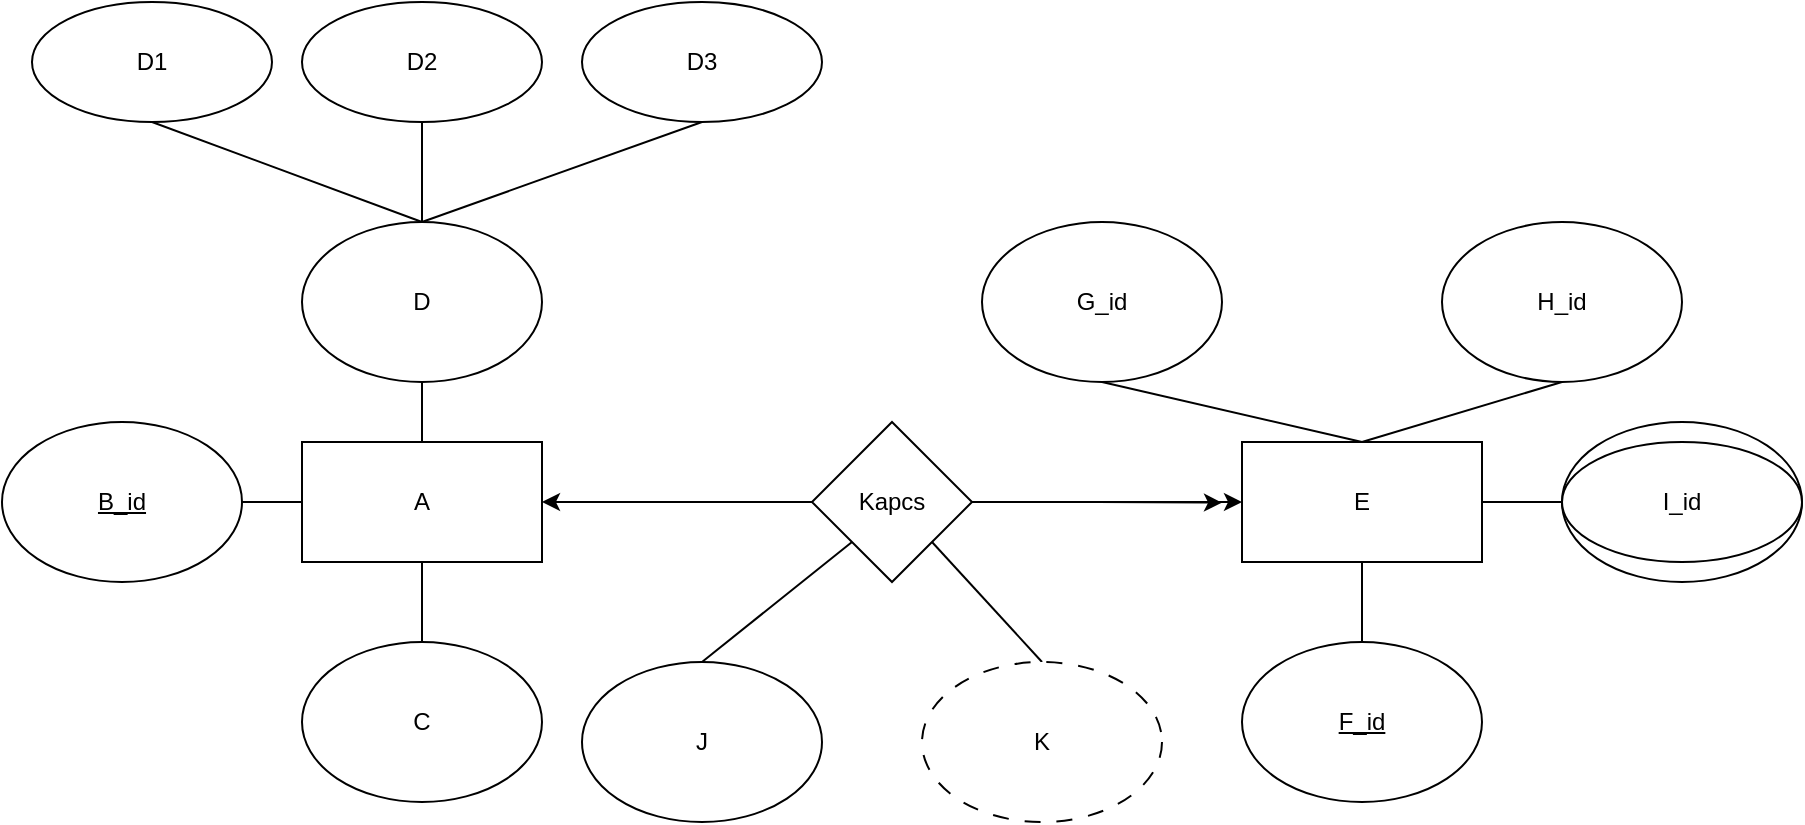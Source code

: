 <mxfile version="26.1.0">
  <diagram name="1 oldal" id="t1LNH7nnCQmtZjxz4B5S">
    <mxGraphModel dx="970" dy="618" grid="1" gridSize="10" guides="1" tooltips="1" connect="1" arrows="1" fold="1" page="1" pageScale="1" pageWidth="827" pageHeight="1169" math="0" shadow="0">
      <root>
        <mxCell id="0" />
        <mxCell id="1" parent="0" />
        <mxCell id="YFPk5fTow_ErsZPGWb9--8" style="rounded=0;orthogonalLoop=1;jettySize=auto;html=1;exitX=0;exitY=0.5;exitDx=0;exitDy=0;entryX=1;entryY=0.5;entryDx=0;entryDy=0;endArrow=none;startFill=0;" edge="1" parent="1" source="YFPk5fTow_ErsZPGWb9--2" target="YFPk5fTow_ErsZPGWb9--7">
          <mxGeometry relative="1" as="geometry" />
        </mxCell>
        <mxCell id="YFPk5fTow_ErsZPGWb9--10" style="edgeStyle=orthogonalEdgeStyle;rounded=0;orthogonalLoop=1;jettySize=auto;html=1;exitX=0.5;exitY=1;exitDx=0;exitDy=0;entryX=0.5;entryY=0;entryDx=0;entryDy=0;endArrow=none;startFill=0;" edge="1" parent="1" source="YFPk5fTow_ErsZPGWb9--2" target="YFPk5fTow_ErsZPGWb9--9">
          <mxGeometry relative="1" as="geometry" />
        </mxCell>
        <mxCell id="YFPk5fTow_ErsZPGWb9--18" style="edgeStyle=orthogonalEdgeStyle;rounded=0;orthogonalLoop=1;jettySize=auto;html=1;exitX=0.5;exitY=0;exitDx=0;exitDy=0;entryX=0.5;entryY=1;entryDx=0;entryDy=0;endArrow=none;startFill=0;" edge="1" parent="1" source="YFPk5fTow_ErsZPGWb9--2" target="YFPk5fTow_ErsZPGWb9--11">
          <mxGeometry relative="1" as="geometry" />
        </mxCell>
        <mxCell id="YFPk5fTow_ErsZPGWb9--2" value="A" style="rounded=0;whiteSpace=wrap;html=1;" vertex="1" parent="1">
          <mxGeometry x="190" y="240" width="120" height="60" as="geometry" />
        </mxCell>
        <mxCell id="YFPk5fTow_ErsZPGWb9--7" value="&lt;div&gt;B_id&lt;/div&gt;" style="ellipse;whiteSpace=wrap;html=1;fontStyle=4" vertex="1" parent="1">
          <mxGeometry x="40" y="230" width="120" height="80" as="geometry" />
        </mxCell>
        <mxCell id="YFPk5fTow_ErsZPGWb9--9" value="C" style="ellipse;whiteSpace=wrap;html=1;" vertex="1" parent="1">
          <mxGeometry x="190" y="340" width="120" height="80" as="geometry" />
        </mxCell>
        <mxCell id="YFPk5fTow_ErsZPGWb9--15" style="rounded=0;orthogonalLoop=1;jettySize=auto;html=1;exitX=0.5;exitY=0;exitDx=0;exitDy=0;entryX=0.5;entryY=1;entryDx=0;entryDy=0;endArrow=none;startFill=0;" edge="1" parent="1" source="YFPk5fTow_ErsZPGWb9--11" target="YFPk5fTow_ErsZPGWb9--12">
          <mxGeometry relative="1" as="geometry" />
        </mxCell>
        <mxCell id="YFPk5fTow_ErsZPGWb9--16" style="rounded=0;orthogonalLoop=1;jettySize=auto;html=1;exitX=0.5;exitY=0;exitDx=0;exitDy=0;entryX=0.5;entryY=1;entryDx=0;entryDy=0;endArrow=none;startFill=0;" edge="1" parent="1" source="YFPk5fTow_ErsZPGWb9--11" target="YFPk5fTow_ErsZPGWb9--13">
          <mxGeometry relative="1" as="geometry" />
        </mxCell>
        <mxCell id="YFPk5fTow_ErsZPGWb9--17" style="rounded=0;orthogonalLoop=1;jettySize=auto;html=1;exitX=0.5;exitY=0;exitDx=0;exitDy=0;entryX=0.5;entryY=1;entryDx=0;entryDy=0;endArrow=none;startFill=0;" edge="1" parent="1" source="YFPk5fTow_ErsZPGWb9--11" target="YFPk5fTow_ErsZPGWb9--14">
          <mxGeometry relative="1" as="geometry" />
        </mxCell>
        <mxCell id="YFPk5fTow_ErsZPGWb9--11" value="D" style="ellipse;whiteSpace=wrap;html=1;" vertex="1" parent="1">
          <mxGeometry x="190" y="130" width="120" height="80" as="geometry" />
        </mxCell>
        <mxCell id="YFPk5fTow_ErsZPGWb9--12" value="D3" style="ellipse;whiteSpace=wrap;html=1;" vertex="1" parent="1">
          <mxGeometry x="330" y="20" width="120" height="60" as="geometry" />
        </mxCell>
        <mxCell id="YFPk5fTow_ErsZPGWb9--13" value="D2" style="ellipse;whiteSpace=wrap;html=1;" vertex="1" parent="1">
          <mxGeometry x="190" y="20" width="120" height="60" as="geometry" />
        </mxCell>
        <mxCell id="YFPk5fTow_ErsZPGWb9--14" value="D1" style="ellipse;whiteSpace=wrap;html=1;" vertex="1" parent="1">
          <mxGeometry x="55" y="20" width="120" height="60" as="geometry" />
        </mxCell>
        <mxCell id="YFPk5fTow_ErsZPGWb9--21" style="rounded=0;orthogonalLoop=1;jettySize=auto;html=1;exitX=0.5;exitY=1;exitDx=0;exitDy=0;entryX=0.5;entryY=0;entryDx=0;entryDy=0;endArrow=none;startFill=0;" edge="1" parent="1" source="YFPk5fTow_ErsZPGWb9--19" target="YFPk5fTow_ErsZPGWb9--20">
          <mxGeometry relative="1" as="geometry" />
        </mxCell>
        <mxCell id="YFPk5fTow_ErsZPGWb9--24" style="rounded=0;orthogonalLoop=1;jettySize=auto;html=1;exitX=0.5;exitY=0;exitDx=0;exitDy=0;entryX=0.5;entryY=1;entryDx=0;entryDy=0;endArrow=none;startFill=0;" edge="1" parent="1" source="YFPk5fTow_ErsZPGWb9--19" target="YFPk5fTow_ErsZPGWb9--23">
          <mxGeometry relative="1" as="geometry" />
        </mxCell>
        <mxCell id="YFPk5fTow_ErsZPGWb9--25" style="rounded=0;orthogonalLoop=1;jettySize=auto;html=1;exitX=0.5;exitY=0;exitDx=0;exitDy=0;entryX=0.5;entryY=1;entryDx=0;entryDy=0;endArrow=none;startFill=0;" edge="1" parent="1" source="YFPk5fTow_ErsZPGWb9--19" target="YFPk5fTow_ErsZPGWb9--22">
          <mxGeometry relative="1" as="geometry" />
        </mxCell>
        <mxCell id="YFPk5fTow_ErsZPGWb9--33" style="rounded=0;orthogonalLoop=1;jettySize=auto;html=1;exitX=1;exitY=0.5;exitDx=0;exitDy=0;entryX=0;entryY=0.5;entryDx=0;entryDy=0;endArrow=none;startFill=0;" edge="1" parent="1" source="YFPk5fTow_ErsZPGWb9--19" target="YFPk5fTow_ErsZPGWb9--27">
          <mxGeometry relative="1" as="geometry" />
        </mxCell>
        <mxCell id="YFPk5fTow_ErsZPGWb9--19" value="E" style="rounded=0;whiteSpace=wrap;html=1;" vertex="1" parent="1">
          <mxGeometry x="660" y="240" width="120" height="60" as="geometry" />
        </mxCell>
        <mxCell id="YFPk5fTow_ErsZPGWb9--20" value="F_id" style="ellipse;whiteSpace=wrap;html=1;fontStyle=4" vertex="1" parent="1">
          <mxGeometry x="660" y="340" width="120" height="80" as="geometry" />
        </mxCell>
        <mxCell id="YFPk5fTow_ErsZPGWb9--22" value="&lt;div&gt;G_id&lt;/div&gt;" style="ellipse;whiteSpace=wrap;html=1;" vertex="1" parent="1">
          <mxGeometry x="530" y="130" width="120" height="80" as="geometry" />
        </mxCell>
        <mxCell id="YFPk5fTow_ErsZPGWb9--23" value="H_id" style="ellipse;whiteSpace=wrap;html=1;" vertex="1" parent="1">
          <mxGeometry x="760" y="130" width="120" height="80" as="geometry" />
        </mxCell>
        <mxCell id="YFPk5fTow_ErsZPGWb9--26" value="" style="ellipse;whiteSpace=wrap;html=1;" vertex="1" parent="1">
          <mxGeometry x="820" y="230" width="120" height="80" as="geometry" />
        </mxCell>
        <mxCell id="YFPk5fTow_ErsZPGWb9--27" value="&lt;div&gt;I_id&lt;/div&gt;" style="ellipse;whiteSpace=wrap;html=1;" vertex="1" parent="1">
          <mxGeometry x="820" y="240" width="120" height="60" as="geometry" />
        </mxCell>
        <mxCell id="YFPk5fTow_ErsZPGWb9--29" style="edgeStyle=orthogonalEdgeStyle;rounded=0;orthogonalLoop=1;jettySize=auto;html=1;exitX=0;exitY=0.5;exitDx=0;exitDy=0;entryX=1;entryY=0.5;entryDx=0;entryDy=0;" edge="1" parent="1" source="YFPk5fTow_ErsZPGWb9--28" target="YFPk5fTow_ErsZPGWb9--2">
          <mxGeometry relative="1" as="geometry" />
        </mxCell>
        <mxCell id="YFPk5fTow_ErsZPGWb9--30" style="edgeStyle=orthogonalEdgeStyle;rounded=0;orthogonalLoop=1;jettySize=auto;html=1;exitX=1;exitY=0.5;exitDx=0;exitDy=0;entryX=0;entryY=0.5;entryDx=0;entryDy=0;" edge="1" parent="1" source="YFPk5fTow_ErsZPGWb9--28" target="YFPk5fTow_ErsZPGWb9--19">
          <mxGeometry relative="1" as="geometry" />
        </mxCell>
        <mxCell id="YFPk5fTow_ErsZPGWb9--34" style="rounded=0;orthogonalLoop=1;jettySize=auto;html=1;exitX=0;exitY=1;exitDx=0;exitDy=0;entryX=0.5;entryY=0;entryDx=0;entryDy=0;endArrow=none;startFill=0;" edge="1" parent="1" source="YFPk5fTow_ErsZPGWb9--28" target="YFPk5fTow_ErsZPGWb9--32">
          <mxGeometry relative="1" as="geometry" />
        </mxCell>
        <mxCell id="YFPk5fTow_ErsZPGWb9--38" style="rounded=0;orthogonalLoop=1;jettySize=auto;html=1;exitX=1;exitY=1;exitDx=0;exitDy=0;entryX=0.5;entryY=0;entryDx=0;entryDy=0;endArrow=none;startFill=0;" edge="1" parent="1" source="YFPk5fTow_ErsZPGWb9--28" target="YFPk5fTow_ErsZPGWb9--31">
          <mxGeometry relative="1" as="geometry" />
        </mxCell>
        <mxCell id="YFPk5fTow_ErsZPGWb9--40" style="edgeStyle=orthogonalEdgeStyle;rounded=0;orthogonalLoop=1;jettySize=auto;html=1;exitX=1;exitY=0.5;exitDx=0;exitDy=0;" edge="1" parent="1" source="YFPk5fTow_ErsZPGWb9--28">
          <mxGeometry relative="1" as="geometry">
            <mxPoint x="650" y="270.333" as="targetPoint" />
          </mxGeometry>
        </mxCell>
        <mxCell id="YFPk5fTow_ErsZPGWb9--28" value="Kapcs" style="rhombus;whiteSpace=wrap;html=1;" vertex="1" parent="1">
          <mxGeometry x="445" y="230" width="80" height="80" as="geometry" />
        </mxCell>
        <mxCell id="YFPk5fTow_ErsZPGWb9--31" value="K" style="ellipse;whiteSpace=wrap;html=1;dashed=1;dashPattern=8 8;" vertex="1" parent="1">
          <mxGeometry x="500" y="350" width="120" height="80" as="geometry" />
        </mxCell>
        <mxCell id="YFPk5fTow_ErsZPGWb9--32" value="J" style="ellipse;whiteSpace=wrap;html=1;" vertex="1" parent="1">
          <mxGeometry x="330" y="350" width="120" height="80" as="geometry" />
        </mxCell>
      </root>
    </mxGraphModel>
  </diagram>
</mxfile>

